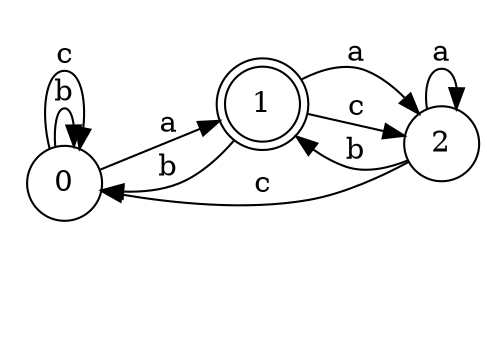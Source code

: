 digraph n3_9 {
__start0 [label="" shape="none"];

rankdir=LR;
size="8,5";

s0 [style="filled", color="black", fillcolor="white" shape="circle", label="0"];
s1 [style="rounded,filled", color="black", fillcolor="white" shape="doublecircle", label="1"];
s2 [style="filled", color="black", fillcolor="white" shape="circle", label="2"];
s0 -> s1 [label="a"];
s0 -> s0 [label="b"];
s0 -> s0 [label="c"];
s1 -> s2 [label="a"];
s1 -> s0 [label="b"];
s1 -> s2 [label="c"];
s2 -> s2 [label="a"];
s2 -> s1 [label="b"];
s2 -> s0 [label="c"];

}